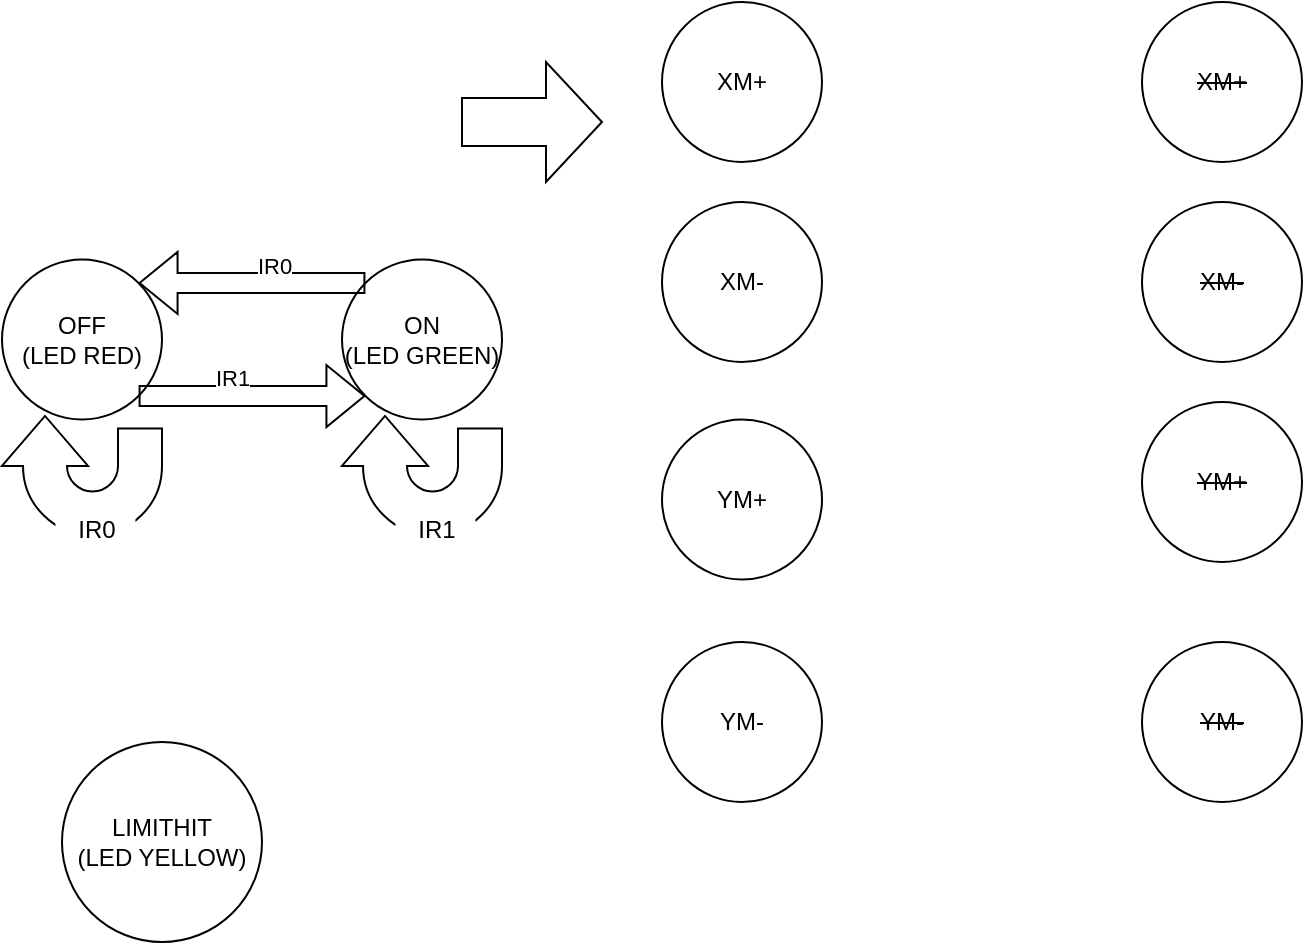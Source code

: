 <mxfile version="26.1.0">
  <diagram name="Page-1" id="kB0DlWxN-1KlUbb1_Ff1">
    <mxGraphModel dx="1050" dy="618" grid="1" gridSize="10" guides="1" tooltips="1" connect="1" arrows="1" fold="1" page="1" pageScale="1" pageWidth="850" pageHeight="1100" math="0" shadow="0">
      <root>
        <mxCell id="0" />
        <mxCell id="1" parent="0" />
        <mxCell id="ymLdJi7pqmQS5Yl3dvWs-1" value="XM+" style="ellipse;whiteSpace=wrap;html=1;aspect=fixed;" vertex="1" parent="1">
          <mxGeometry x="360" y="170" width="80" height="80" as="geometry" />
        </mxCell>
        <mxCell id="ymLdJi7pqmQS5Yl3dvWs-3" value="YM-" style="ellipse;whiteSpace=wrap;html=1;aspect=fixed;" vertex="1" parent="1">
          <mxGeometry x="360" y="490" width="80" height="80" as="geometry" />
        </mxCell>
        <mxCell id="ymLdJi7pqmQS5Yl3dvWs-4" value="&lt;strike&gt;XM-&lt;/strike&gt;" style="ellipse;whiteSpace=wrap;html=1;aspect=fixed;" vertex="1" parent="1">
          <mxGeometry x="600" y="270" width="80" height="80" as="geometry" />
        </mxCell>
        <mxCell id="ymLdJi7pqmQS5Yl3dvWs-5" value="Y&lt;span style=&quot;background-color: transparent; color: light-dark(rgb(0, 0, 0), rgb(255, 255, 255));&quot;&gt;M+&lt;/span&gt;" style="ellipse;whiteSpace=wrap;html=1;aspect=fixed;" vertex="1" parent="1">
          <mxGeometry x="360" y="378.75" width="80" height="80" as="geometry" />
        </mxCell>
        <mxCell id="ymLdJi7pqmQS5Yl3dvWs-6" value="ON&lt;div&gt;(LED GREEN)&lt;/div&gt;" style="ellipse;whiteSpace=wrap;html=1;aspect=fixed;" vertex="1" parent="1">
          <mxGeometry x="200" y="298.75" width="80" height="80" as="geometry" />
        </mxCell>
        <mxCell id="ymLdJi7pqmQS5Yl3dvWs-7" value="OFF&lt;div&gt;(LED RED)&lt;/div&gt;" style="ellipse;whiteSpace=wrap;html=1;aspect=fixed;" vertex="1" parent="1">
          <mxGeometry x="30" y="298.75" width="80" height="80" as="geometry" />
        </mxCell>
        <mxCell id="ymLdJi7pqmQS5Yl3dvWs-11" value="LIMITHIT&lt;div&gt;(LED YELLOW)&lt;/div&gt;" style="ellipse;whiteSpace=wrap;html=1;aspect=fixed;" vertex="1" parent="1">
          <mxGeometry x="60" y="540" width="100" height="100" as="geometry" />
        </mxCell>
        <mxCell id="ymLdJi7pqmQS5Yl3dvWs-13" value="&lt;strike&gt;XM+&lt;/strike&gt;" style="ellipse;whiteSpace=wrap;html=1;aspect=fixed;" vertex="1" parent="1">
          <mxGeometry x="600" y="170" width="80" height="80" as="geometry" />
        </mxCell>
        <mxCell id="ymLdJi7pqmQS5Yl3dvWs-14" value="XM-" style="ellipse;whiteSpace=wrap;html=1;aspect=fixed;" vertex="1" parent="1">
          <mxGeometry x="360" y="270" width="80" height="80" as="geometry" />
        </mxCell>
        <mxCell id="ymLdJi7pqmQS5Yl3dvWs-15" value="&lt;strike&gt;Y&lt;span style=&quot;background-color: transparent; color: light-dark(rgb(0, 0, 0), rgb(255, 255, 255));&quot;&gt;M+&lt;/span&gt;&lt;/strike&gt;" style="ellipse;whiteSpace=wrap;html=1;aspect=fixed;" vertex="1" parent="1">
          <mxGeometry x="600" y="370" width="80" height="80" as="geometry" />
        </mxCell>
        <mxCell id="ymLdJi7pqmQS5Yl3dvWs-16" value="&lt;strike&gt;YM-&lt;/strike&gt;" style="ellipse;whiteSpace=wrap;html=1;aspect=fixed;" vertex="1" parent="1">
          <mxGeometry x="600" y="490" width="80" height="80" as="geometry" />
        </mxCell>
        <mxCell id="ymLdJi7pqmQS5Yl3dvWs-27" value="" style="shape=flexArrow;endArrow=classic;html=1;rounded=0;exitX=1;exitY=1;exitDx=0;exitDy=0;entryX=0;entryY=1;entryDx=0;entryDy=0;" edge="1" parent="1" source="ymLdJi7pqmQS5Yl3dvWs-7" target="ymLdJi7pqmQS5Yl3dvWs-6">
          <mxGeometry width="50" height="50" relative="1" as="geometry">
            <mxPoint x="540" y="448.75" as="sourcePoint" />
            <mxPoint x="190" y="430" as="targetPoint" />
          </mxGeometry>
        </mxCell>
        <mxCell id="ymLdJi7pqmQS5Yl3dvWs-30" value="IR1" style="edgeLabel;html=1;align=center;verticalAlign=middle;resizable=0;points=[];" vertex="1" connectable="0" parent="ymLdJi7pqmQS5Yl3dvWs-27">
          <mxGeometry x="-0.185" relative="1" as="geometry">
            <mxPoint y="-9" as="offset" />
          </mxGeometry>
        </mxCell>
        <mxCell id="ymLdJi7pqmQS5Yl3dvWs-37" value="" style="html=1;shadow=0;dashed=0;align=center;verticalAlign=middle;shape=mxgraph.arrows2.uTurnArrow;dy=11;arrowHead=43;dx2=25;rotation=-90;" vertex="1" parent="1">
          <mxGeometry x="213.29" y="370" width="53.43" height="80" as="geometry" />
        </mxCell>
        <mxCell id="ymLdJi7pqmQS5Yl3dvWs-39" value="IR1" style="text;html=1;align=center;verticalAlign=middle;resizable=0;points=[];autosize=1;strokeColor=none;fillColor=default;rounded=0;glass=0;" vertex="1" parent="1">
          <mxGeometry x="226.72" y="418.75" width="40" height="30" as="geometry" />
        </mxCell>
        <mxCell id="ymLdJi7pqmQS5Yl3dvWs-40" value="" style="shape=flexArrow;endArrow=classic;html=1;rounded=0;exitX=0;exitY=0;exitDx=0;exitDy=0;entryX=1;entryY=0;entryDx=0;entryDy=0;" edge="1" parent="1" source="ymLdJi7pqmQS5Yl3dvWs-6" target="ymLdJi7pqmQS5Yl3dvWs-7">
          <mxGeometry width="50" height="50" relative="1" as="geometry">
            <mxPoint x="200" y="330" as="sourcePoint" />
            <mxPoint x="110" y="330" as="targetPoint" />
          </mxGeometry>
        </mxCell>
        <mxCell id="ymLdJi7pqmQS5Yl3dvWs-41" value="IR0" style="edgeLabel;html=1;align=center;verticalAlign=middle;resizable=0;points=[];" vertex="1" connectable="0" parent="ymLdJi7pqmQS5Yl3dvWs-40">
          <mxGeometry x="-0.185" relative="1" as="geometry">
            <mxPoint y="-9" as="offset" />
          </mxGeometry>
        </mxCell>
        <mxCell id="ymLdJi7pqmQS5Yl3dvWs-43" value="" style="html=1;shadow=0;dashed=0;align=center;verticalAlign=middle;shape=mxgraph.arrows2.uTurnArrow;dy=11;arrowHead=43;dx2=25;rotation=-90;" vertex="1" parent="1">
          <mxGeometry x="43.29" y="370" width="53.43" height="80" as="geometry" />
        </mxCell>
        <mxCell id="ymLdJi7pqmQS5Yl3dvWs-45" value="IR0" style="text;html=1;align=center;verticalAlign=middle;resizable=0;points=[];autosize=1;strokeColor=none;fillColor=default;rounded=0;glass=0;" vertex="1" parent="1">
          <mxGeometry x="56.72" y="418.75" width="40" height="30" as="geometry" />
        </mxCell>
        <mxCell id="ymLdJi7pqmQS5Yl3dvWs-46" value="" style="shape=singleArrow;whiteSpace=wrap;html=1;arrowWidth=0.4;arrowSize=0.4;" vertex="1" parent="1">
          <mxGeometry x="260" y="200" width="70" height="60" as="geometry" />
        </mxCell>
      </root>
    </mxGraphModel>
  </diagram>
</mxfile>
